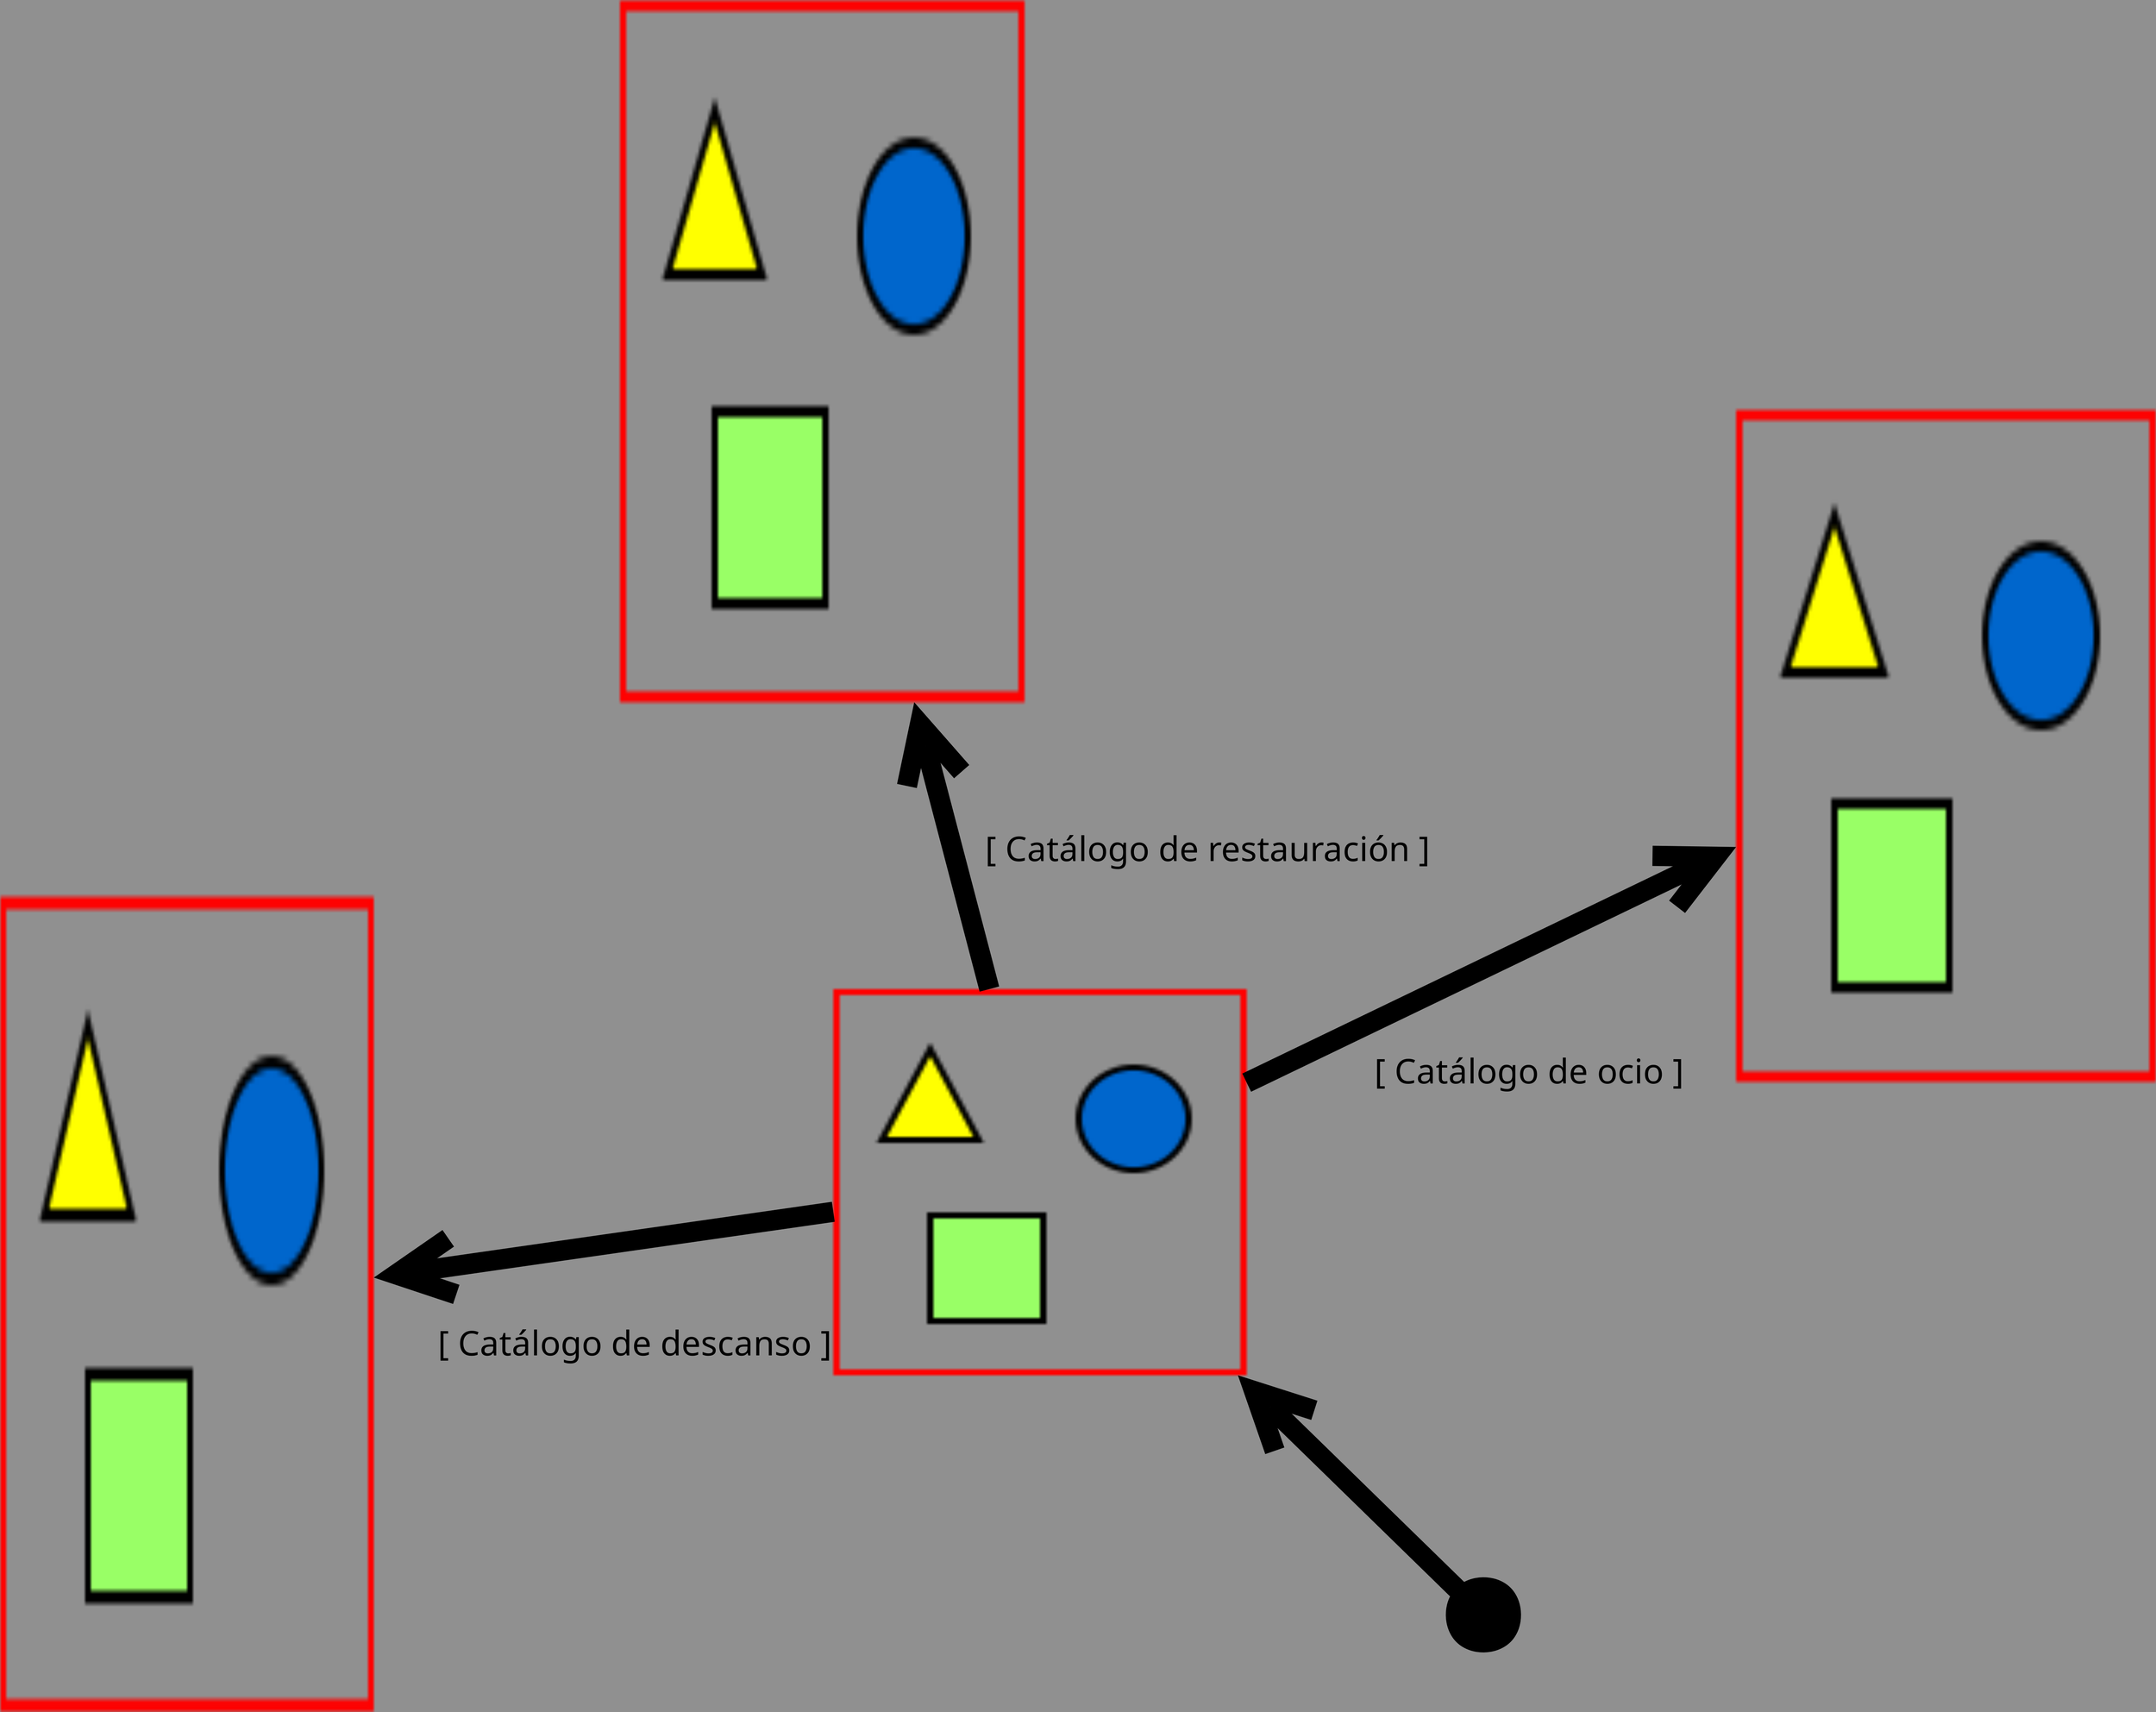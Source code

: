 <?xml version="1.0" encoding="UTF-8"?>
<dia:diagram xmlns:dia="http://www.lysator.liu.se/~alla/dia/">
  <dia:layer name="Fondo" visible="true">
    <dia:object type="Standard - Image" version="0" id="O0">
      <dia:attribute name="obj_pos">
        <dia:point val="172.05,17.1"/>
      </dia:attribute>
      <dia:attribute name="obj_bb">
        <dia:rectangle val="172,17.05;223.249,64.957"/>
      </dia:attribute>
      <dia:attribute name="elem_corner">
        <dia:point val="172.05,17.1"/>
      </dia:attribute>
      <dia:attribute name="elem_width">
        <dia:real val="51.149"/>
      </dia:attribute>
      <dia:attribute name="elem_height">
        <dia:real val="47.807"/>
      </dia:attribute>
      <dia:attribute name="border_width">
        <dia:real val="0.1"/>
      </dia:attribute>
      <dia:attribute name="draw_border">
        <dia:boolean val="false"/>
      </dia:attribute>
      <dia:attribute name="keep_aspect">
        <dia:boolean val="true"/>
      </dia:attribute>
      <dia:attribute name="file">
        <dia:string>#images/catalogo.JPG#</dia:string>
      </dia:attribute>
    </dia:object>
    <dia:object type="Standard - Image" version="0" id="O1">
      <dia:attribute name="obj_pos">
        <dia:point val="145.65,-105.27"/>
      </dia:attribute>
      <dia:attribute name="obj_bb">
        <dia:rectangle val="145.6,-105.32;195.771,-18.348"/>
      </dia:attribute>
      <dia:attribute name="elem_corner">
        <dia:point val="145.65,-105.27"/>
      </dia:attribute>
      <dia:attribute name="elem_width">
        <dia:real val="50.071"/>
      </dia:attribute>
      <dia:attribute name="elem_height">
        <dia:real val="86.872"/>
      </dia:attribute>
      <dia:attribute name="draw_border">
        <dia:boolean val="false"/>
      </dia:attribute>
      <dia:attribute name="keep_aspect">
        <dia:boolean val="true"/>
      </dia:attribute>
      <dia:attribute name="file">
        <dia:string>#images/catalogorestauracion.JPG#</dia:string>
      </dia:attribute>
    </dia:object>
    <dia:object type="Standard - Image" version="0" id="O2">
      <dia:attribute name="obj_pos">
        <dia:point val="283.75,-54.57"/>
      </dia:attribute>
      <dia:attribute name="obj_bb">
        <dia:rectangle val="283.7,-54.62;335.728,28.634"/>
      </dia:attribute>
      <dia:attribute name="elem_corner">
        <dia:point val="283.75,-54.57"/>
      </dia:attribute>
      <dia:attribute name="elem_width">
        <dia:real val="51.928"/>
      </dia:attribute>
      <dia:attribute name="elem_height">
        <dia:real val="83.154"/>
      </dia:attribute>
      <dia:attribute name="draw_border">
        <dia:boolean val="false"/>
      </dia:attribute>
      <dia:attribute name="keep_aspect">
        <dia:boolean val="true"/>
      </dia:attribute>
      <dia:attribute name="file">
        <dia:string>#images/catalogoocio.JPG#</dia:string>
      </dia:attribute>
    </dia:object>
    <dia:object type="Standard - Image" version="0" id="O3">
      <dia:attribute name="obj_pos">
        <dia:point val="69,5.68"/>
      </dia:attribute>
      <dia:attribute name="obj_bb">
        <dia:rectangle val="68.95,5.63;115.25,106.608"/>
      </dia:attribute>
      <dia:attribute name="elem_corner">
        <dia:point val="69,5.68"/>
      </dia:attribute>
      <dia:attribute name="elem_width">
        <dia:real val="46.2"/>
      </dia:attribute>
      <dia:attribute name="elem_height">
        <dia:real val="100.878"/>
      </dia:attribute>
      <dia:attribute name="draw_border">
        <dia:boolean val="false"/>
      </dia:attribute>
      <dia:attribute name="keep_aspect">
        <dia:boolean val="true"/>
      </dia:attribute>
      <dia:attribute name="file">
        <dia:string>#images/catalogodescanso.JPG#</dia:string>
      </dia:attribute>
    </dia:object>
    <dia:object type="Standard - Line" version="0" id="O4">
      <dia:attribute name="obj_pos">
        <dia:point val="171.95,44.681"/>
      </dia:attribute>
      <dia:attribute name="obj_bb">
        <dia:rectangle val="113.069,43.267;173.364,59.912"/>
      </dia:attribute>
      <dia:attribute name="conn_endpoints">
        <dia:point val="171.95,44.681"/>
        <dia:point val="115.3,52.796"/>
      </dia:attribute>
      <dia:attribute name="numcp">
        <dia:int val="1"/>
      </dia:attribute>
      <dia:attribute name="line_width">
        <dia:real val="2.5"/>
      </dia:attribute>
      <dia:attribute name="end_arrow">
        <dia:enum val="1"/>
      </dia:attribute>
      <dia:attribute name="end_arrow_length">
        <dia:real val="7.01"/>
      </dia:attribute>
      <dia:attribute name="end_arrow_width">
        <dia:real val="7.01"/>
      </dia:attribute>
      <dia:connections>
        <dia:connection handle="0" to="O0" connection="8"/>
        <dia:connection handle="1" to="O3" connection="8"/>
      </dia:connections>
    </dia:object>
    <dia:object type="Standard - Line" version="0" id="O5">
      <dia:attribute name="obj_pos">
        <dia:point val="191.337,17.001"/>
      </dia:attribute>
      <dia:attribute name="obj_bb">
        <dia:rectangle val="175.002,-21.281;192.863,18.526"/>
      </dia:attribute>
      <dia:attribute name="conn_endpoints">
        <dia:point val="191.337,17.001"/>
        <dia:point val="182.09,-18.298"/>
      </dia:attribute>
      <dia:attribute name="numcp">
        <dia:int val="1"/>
      </dia:attribute>
      <dia:attribute name="line_width">
        <dia:real val="2.5"/>
      </dia:attribute>
      <dia:attribute name="end_arrow">
        <dia:enum val="1"/>
      </dia:attribute>
      <dia:attribute name="end_arrow_length">
        <dia:real val="7"/>
      </dia:attribute>
      <dia:attribute name="end_arrow_width">
        <dia:real val="7"/>
      </dia:attribute>
      <dia:connections>
        <dia:connection handle="0" to="O0" connection="8"/>
        <dia:connection handle="1" to="O1" connection="8"/>
      </dia:connections>
    </dia:object>
    <dia:object type="Standard - Line" version="0" id="O6">
      <dia:attribute name="obj_pos">
        <dia:point val="223.299,28.635"/>
      </dia:attribute>
      <dia:attribute name="obj_bb">
        <dia:rectangle val="221.63,-7.287;287.815,30.304"/>
      </dia:attribute>
      <dia:attribute name="conn_endpoints">
        <dia:point val="223.299,28.635"/>
        <dia:point val="283.651,-0.438"/>
      </dia:attribute>
      <dia:attribute name="numcp">
        <dia:int val="1"/>
      </dia:attribute>
      <dia:attribute name="line_width">
        <dia:real val="2.5"/>
      </dia:attribute>
      <dia:attribute name="end_arrow">
        <dia:enum val="1"/>
      </dia:attribute>
      <dia:attribute name="end_arrow_length">
        <dia:real val="7"/>
      </dia:attribute>
      <dia:attribute name="end_arrow_width">
        <dia:real val="7"/>
      </dia:attribute>
      <dia:connections>
        <dia:connection handle="0" to="O0" connection="8"/>
        <dia:connection handle="1" to="O2" connection="8"/>
      </dia:connections>
    </dia:object>
    <dia:object type="Standard - Text" version="1" id="O7">
      <dia:attribute name="obj_pos">
        <dia:point val="190.83,1.25"/>
      </dia:attribute>
      <dia:attribute name="obj_bb">
        <dia:rectangle val="190.83,-2.353;238.333,4.082"/>
      </dia:attribute>
      <dia:attribute name="text">
        <dia:composite type="text">
          <dia:attribute name="string">
            <dia:string>#[ Catálogo de restauración ]#</dia:string>
          </dia:attribute>
          <dia:attribute name="font">
            <dia:font family="sans" style="0" name="Helvetica"/>
          </dia:attribute>
          <dia:attribute name="height">
            <dia:real val="5.292"/>
          </dia:attribute>
          <dia:attribute name="pos">
            <dia:point val="190.83,1.25"/>
          </dia:attribute>
          <dia:attribute name="color">
            <dia:color val="#000000"/>
          </dia:attribute>
          <dia:attribute name="alignment">
            <dia:enum val="0"/>
          </dia:attribute>
        </dia:composite>
      </dia:attribute>
      <dia:attribute name="valign">
        <dia:enum val="3"/>
      </dia:attribute>
    </dia:object>
    <dia:object type="Standard - Text" version="1" id="O8">
      <dia:attribute name="obj_pos">
        <dia:point val="123.11,62.44"/>
      </dia:attribute>
      <dia:attribute name="obj_bb">
        <dia:rectangle val="123.11,58.837;165.898,65.272"/>
      </dia:attribute>
      <dia:attribute name="text">
        <dia:composite type="text">
          <dia:attribute name="string">
            <dia:string>#[ Catálogo de descanso ]#</dia:string>
          </dia:attribute>
          <dia:attribute name="font">
            <dia:font family="sans" style="0" name="Helvetica"/>
          </dia:attribute>
          <dia:attribute name="height">
            <dia:real val="5.292"/>
          </dia:attribute>
          <dia:attribute name="pos">
            <dia:point val="123.11,62.44"/>
          </dia:attribute>
          <dia:attribute name="color">
            <dia:color val="#000000"/>
          </dia:attribute>
          <dia:attribute name="alignment">
            <dia:enum val="0"/>
          </dia:attribute>
        </dia:composite>
      </dia:attribute>
      <dia:attribute name="valign">
        <dia:enum val="3"/>
      </dia:attribute>
    </dia:object>
    <dia:object type="Standard - Text" version="1" id="O9">
      <dia:attribute name="obj_pos">
        <dia:point val="238.99,28.78"/>
      </dia:attribute>
      <dia:attribute name="obj_bb">
        <dia:rectangle val="238.99,25.177;272.34,31.612"/>
      </dia:attribute>
      <dia:attribute name="text">
        <dia:composite type="text">
          <dia:attribute name="string">
            <dia:string>#[ Catálogo de ocio ]#</dia:string>
          </dia:attribute>
          <dia:attribute name="font">
            <dia:font family="sans" style="0" name="Helvetica"/>
          </dia:attribute>
          <dia:attribute name="height">
            <dia:real val="5.292"/>
          </dia:attribute>
          <dia:attribute name="pos">
            <dia:point val="238.99,28.78"/>
          </dia:attribute>
          <dia:attribute name="color">
            <dia:color val="#000000"/>
          </dia:attribute>
          <dia:attribute name="alignment">
            <dia:enum val="0"/>
          </dia:attribute>
        </dia:composite>
      </dia:attribute>
      <dia:attribute name="valign">
        <dia:enum val="3"/>
      </dia:attribute>
    </dia:object>
    <dia:object type="Standard - Line" version="0" id="O10">
      <dia:attribute name="obj_pos">
        <dia:point val="254.992,97"/>
      </dia:attribute>
      <dia:attribute name="obj_bb">
        <dia:rectangle val="216.431,59.124;260.776,102.882"/>
      </dia:attribute>
      <dia:attribute name="conn_endpoints">
        <dia:point val="254.992,97"/>
        <dia:point val="222.215,65.007"/>
      </dia:attribute>
      <dia:attribute name="numcp">
        <dia:int val="1"/>
      </dia:attribute>
      <dia:attribute name="line_width">
        <dia:real val="2.5"/>
      </dia:attribute>
      <dia:attribute name="start_arrow">
        <dia:enum val="8"/>
      </dia:attribute>
      <dia:attribute name="start_arrow_length">
        <dia:real val="7"/>
      </dia:attribute>
      <dia:attribute name="start_arrow_width">
        <dia:real val="7"/>
      </dia:attribute>
      <dia:attribute name="end_arrow">
        <dia:enum val="1"/>
      </dia:attribute>
      <dia:attribute name="end_arrow_length">
        <dia:real val="7"/>
      </dia:attribute>
      <dia:attribute name="end_arrow_width">
        <dia:real val="7"/>
      </dia:attribute>
      <dia:connections>
        <dia:connection handle="1" to="O0" connection="8"/>
      </dia:connections>
    </dia:object>
  </dia:layer>
</dia:diagram>

